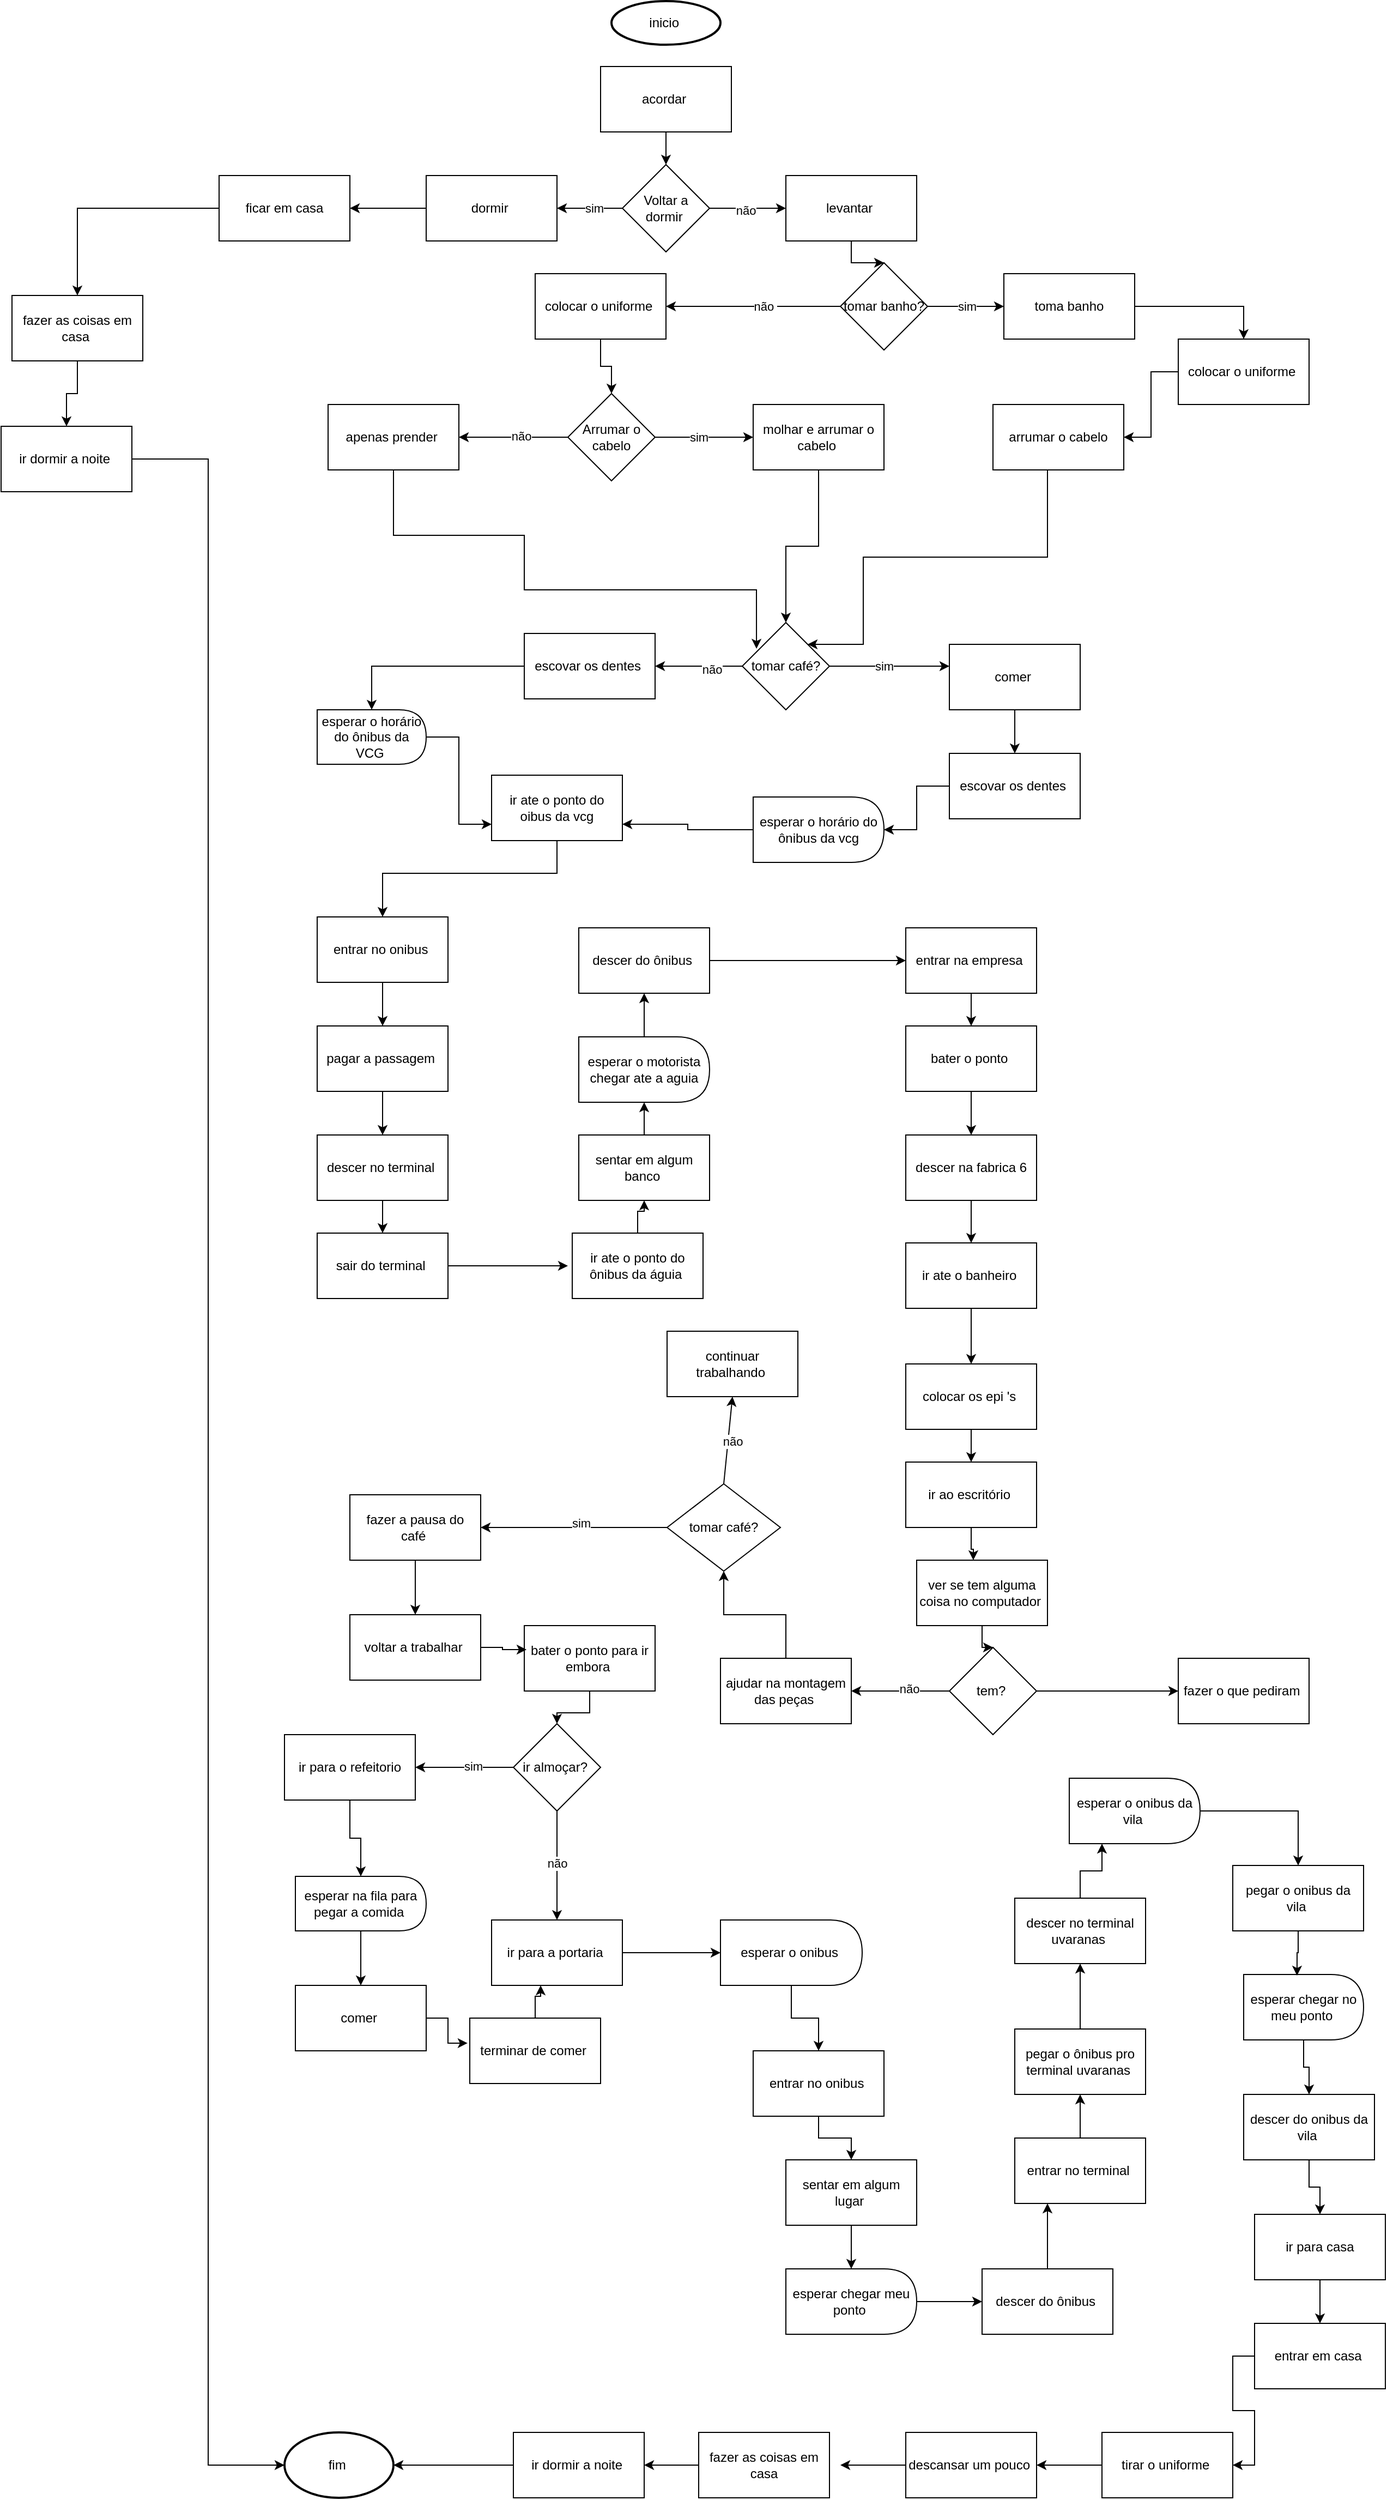<mxfile version="23.1.5" type="github">
  <diagram name="Página-1" id="xthbbM5y6oKVb1LiBfLN">
    <mxGraphModel dx="3217" dy="1317" grid="1" gridSize="10" guides="1" tooltips="1" connect="1" arrows="1" fold="1" page="1" pageScale="1" pageWidth="827" pageHeight="1169" math="0" shadow="0">
      <root>
        <mxCell id="0" />
        <mxCell id="1" parent="0" />
        <mxCell id="FLQnSld0D8M3m_ERRmtE-2" value="inicio&amp;nbsp;" style="strokeWidth=2;html=1;shape=mxgraph.flowchart.start_1;whiteSpace=wrap;" vertex="1" parent="1">
          <mxGeometry x="330" y="30" width="100" height="40" as="geometry" />
        </mxCell>
        <mxCell id="FLQnSld0D8M3m_ERRmtE-14" style="edgeStyle=orthogonalEdgeStyle;rounded=0;orthogonalLoop=1;jettySize=auto;html=1;entryX=0.5;entryY=0;entryDx=0;entryDy=0;" edge="1" parent="1" source="FLQnSld0D8M3m_ERRmtE-3" target="FLQnSld0D8M3m_ERRmtE-4">
          <mxGeometry relative="1" as="geometry" />
        </mxCell>
        <mxCell id="FLQnSld0D8M3m_ERRmtE-3" value="acordar&amp;nbsp;" style="rounded=0;whiteSpace=wrap;html=1;" vertex="1" parent="1">
          <mxGeometry x="320" y="90" width="120" height="60" as="geometry" />
        </mxCell>
        <mxCell id="FLQnSld0D8M3m_ERRmtE-4" value="Voltar a dormir&amp;nbsp;" style="rhombus;whiteSpace=wrap;html=1;" vertex="1" parent="1">
          <mxGeometry x="340" y="180" width="80" height="80" as="geometry" />
        </mxCell>
        <mxCell id="FLQnSld0D8M3m_ERRmtE-89" style="edgeStyle=orthogonalEdgeStyle;rounded=0;orthogonalLoop=1;jettySize=auto;html=1;entryX=0.5;entryY=0;entryDx=0;entryDy=0;" edge="1" parent="1" source="FLQnSld0D8M3m_ERRmtE-5" target="FLQnSld0D8M3m_ERRmtE-6">
          <mxGeometry relative="1" as="geometry" />
        </mxCell>
        <mxCell id="FLQnSld0D8M3m_ERRmtE-5" value="levantar&amp;nbsp;" style="rounded=0;whiteSpace=wrap;html=1;" vertex="1" parent="1">
          <mxGeometry x="490" y="190" width="120" height="60" as="geometry" />
        </mxCell>
        <mxCell id="FLQnSld0D8M3m_ERRmtE-6" value="tomar banho?" style="rhombus;whiteSpace=wrap;html=1;" vertex="1" parent="1">
          <mxGeometry x="540" y="270" width="80" height="80" as="geometry" />
        </mxCell>
        <mxCell id="FLQnSld0D8M3m_ERRmtE-97" style="edgeStyle=orthogonalEdgeStyle;rounded=0;orthogonalLoop=1;jettySize=auto;html=1;entryX=1;entryY=0.5;entryDx=0;entryDy=0;" edge="1" parent="1" source="FLQnSld0D8M3m_ERRmtE-7" target="FLQnSld0D8M3m_ERRmtE-11">
          <mxGeometry relative="1" as="geometry" />
        </mxCell>
        <mxCell id="FLQnSld0D8M3m_ERRmtE-7" value="colocar o uniforme&amp;nbsp;" style="rounded=0;whiteSpace=wrap;html=1;" vertex="1" parent="1">
          <mxGeometry x="850" y="340" width="120" height="60" as="geometry" />
        </mxCell>
        <mxCell id="FLQnSld0D8M3m_ERRmtE-103" style="edgeStyle=orthogonalEdgeStyle;rounded=0;orthogonalLoop=1;jettySize=auto;html=1;entryX=0.5;entryY=0;entryDx=0;entryDy=0;" edge="1" parent="1" source="FLQnSld0D8M3m_ERRmtE-8" target="FLQnSld0D8M3m_ERRmtE-9">
          <mxGeometry relative="1" as="geometry" />
        </mxCell>
        <mxCell id="FLQnSld0D8M3m_ERRmtE-8" value="colocar o uniforme&amp;nbsp;" style="rounded=0;whiteSpace=wrap;html=1;" vertex="1" parent="1">
          <mxGeometry x="260" y="280" width="120" height="60" as="geometry" />
        </mxCell>
        <mxCell id="FLQnSld0D8M3m_ERRmtE-9" value="Arrumar o cabelo" style="rhombus;whiteSpace=wrap;html=1;" vertex="1" parent="1">
          <mxGeometry x="290" y="390" width="80" height="80" as="geometry" />
        </mxCell>
        <mxCell id="FLQnSld0D8M3m_ERRmtE-10" value="apenas prender&amp;nbsp;" style="rounded=0;whiteSpace=wrap;html=1;" vertex="1" parent="1">
          <mxGeometry x="70" y="400" width="120" height="60" as="geometry" />
        </mxCell>
        <mxCell id="FLQnSld0D8M3m_ERRmtE-116" style="edgeStyle=orthogonalEdgeStyle;rounded=0;orthogonalLoop=1;jettySize=auto;html=1;entryX=1;entryY=0;entryDx=0;entryDy=0;" edge="1" parent="1" target="FLQnSld0D8M3m_ERRmtE-13">
          <mxGeometry relative="1" as="geometry">
            <mxPoint x="730" y="460" as="sourcePoint" />
            <mxPoint x="560" y="650" as="targetPoint" />
            <Array as="points">
              <mxPoint x="730" y="540" />
              <mxPoint x="561" y="540" />
              <mxPoint x="561" y="620" />
            </Array>
          </mxGeometry>
        </mxCell>
        <mxCell id="FLQnSld0D8M3m_ERRmtE-11" value="arrumar o cabelo" style="rounded=0;whiteSpace=wrap;html=1;" vertex="1" parent="1">
          <mxGeometry x="680" y="400" width="120" height="60" as="geometry" />
        </mxCell>
        <mxCell id="FLQnSld0D8M3m_ERRmtE-115" style="edgeStyle=orthogonalEdgeStyle;rounded=0;orthogonalLoop=1;jettySize=auto;html=1;entryX=0.5;entryY=0;entryDx=0;entryDy=0;" edge="1" parent="1" source="FLQnSld0D8M3m_ERRmtE-12" target="FLQnSld0D8M3m_ERRmtE-13">
          <mxGeometry relative="1" as="geometry" />
        </mxCell>
        <mxCell id="FLQnSld0D8M3m_ERRmtE-12" value="molhar e arrumar o cabelo&amp;nbsp;" style="rounded=0;whiteSpace=wrap;html=1;" vertex="1" parent="1">
          <mxGeometry x="460" y="400" width="120" height="60" as="geometry" />
        </mxCell>
        <mxCell id="FLQnSld0D8M3m_ERRmtE-13" value="tomar café?" style="rhombus;whiteSpace=wrap;html=1;" vertex="1" parent="1">
          <mxGeometry x="450" y="600" width="80" height="80" as="geometry" />
        </mxCell>
        <mxCell id="FLQnSld0D8M3m_ERRmtE-128" style="edgeStyle=orthogonalEdgeStyle;rounded=0;orthogonalLoop=1;jettySize=auto;html=1;entryX=0.5;entryY=0;entryDx=0;entryDy=0;" edge="1" parent="1" source="FLQnSld0D8M3m_ERRmtE-16" target="FLQnSld0D8M3m_ERRmtE-17">
          <mxGeometry relative="1" as="geometry" />
        </mxCell>
        <mxCell id="FLQnSld0D8M3m_ERRmtE-16" value="comer&amp;nbsp;" style="rounded=0;whiteSpace=wrap;html=1;" vertex="1" parent="1">
          <mxGeometry x="640" y="620" width="120" height="60" as="geometry" />
        </mxCell>
        <mxCell id="FLQnSld0D8M3m_ERRmtE-129" style="edgeStyle=orthogonalEdgeStyle;rounded=0;orthogonalLoop=1;jettySize=auto;html=1;entryX=1;entryY=0.5;entryDx=0;entryDy=0;" edge="1" parent="1" source="FLQnSld0D8M3m_ERRmtE-17" target="FLQnSld0D8M3m_ERRmtE-20">
          <mxGeometry relative="1" as="geometry" />
        </mxCell>
        <mxCell id="FLQnSld0D8M3m_ERRmtE-17" value="escovar os dentes&amp;nbsp;" style="rounded=0;whiteSpace=wrap;html=1;" vertex="1" parent="1">
          <mxGeometry x="640" y="720" width="120" height="60" as="geometry" />
        </mxCell>
        <mxCell id="FLQnSld0D8M3m_ERRmtE-127" style="edgeStyle=orthogonalEdgeStyle;rounded=0;orthogonalLoop=1;jettySize=auto;html=1;entryX=0.5;entryY=0;entryDx=0;entryDy=0;" edge="1" parent="1" source="FLQnSld0D8M3m_ERRmtE-18" target="FLQnSld0D8M3m_ERRmtE-19">
          <mxGeometry relative="1" as="geometry" />
        </mxCell>
        <mxCell id="FLQnSld0D8M3m_ERRmtE-18" value="escovar os dentes&amp;nbsp;" style="rounded=0;whiteSpace=wrap;html=1;" vertex="1" parent="1">
          <mxGeometry x="250" y="610" width="120" height="60" as="geometry" />
        </mxCell>
        <mxCell id="FLQnSld0D8M3m_ERRmtE-130" style="edgeStyle=orthogonalEdgeStyle;rounded=0;orthogonalLoop=1;jettySize=auto;html=1;entryX=0;entryY=0.75;entryDx=0;entryDy=0;" edge="1" parent="1" source="FLQnSld0D8M3m_ERRmtE-19" target="FLQnSld0D8M3m_ERRmtE-21">
          <mxGeometry relative="1" as="geometry" />
        </mxCell>
        <mxCell id="FLQnSld0D8M3m_ERRmtE-19" value="esperar o horário do ônibus da VCG&amp;nbsp;" style="shape=delay;whiteSpace=wrap;html=1;" vertex="1" parent="1">
          <mxGeometry x="60" y="680" width="100" height="50" as="geometry" />
        </mxCell>
        <mxCell id="FLQnSld0D8M3m_ERRmtE-131" style="edgeStyle=orthogonalEdgeStyle;rounded=0;orthogonalLoop=1;jettySize=auto;html=1;entryX=1;entryY=0.75;entryDx=0;entryDy=0;" edge="1" parent="1" source="FLQnSld0D8M3m_ERRmtE-20" target="FLQnSld0D8M3m_ERRmtE-21">
          <mxGeometry relative="1" as="geometry" />
        </mxCell>
        <mxCell id="FLQnSld0D8M3m_ERRmtE-20" value="esperar o horário do ônibus da vcg" style="shape=delay;whiteSpace=wrap;html=1;" vertex="1" parent="1">
          <mxGeometry x="460" y="760" width="120" height="60" as="geometry" />
        </mxCell>
        <mxCell id="FLQnSld0D8M3m_ERRmtE-132" style="edgeStyle=orthogonalEdgeStyle;rounded=0;orthogonalLoop=1;jettySize=auto;html=1;entryX=0.5;entryY=0;entryDx=0;entryDy=0;" edge="1" parent="1" source="FLQnSld0D8M3m_ERRmtE-21" target="FLQnSld0D8M3m_ERRmtE-22">
          <mxGeometry relative="1" as="geometry">
            <Array as="points">
              <mxPoint x="280" y="830" />
              <mxPoint x="120" y="830" />
            </Array>
          </mxGeometry>
        </mxCell>
        <mxCell id="FLQnSld0D8M3m_ERRmtE-21" value="ir ate o ponto do oibus da vcg" style="rounded=0;whiteSpace=wrap;html=1;" vertex="1" parent="1">
          <mxGeometry x="220" y="740" width="120" height="60" as="geometry" />
        </mxCell>
        <mxCell id="FLQnSld0D8M3m_ERRmtE-133" style="edgeStyle=orthogonalEdgeStyle;rounded=0;orthogonalLoop=1;jettySize=auto;html=1;entryX=0.5;entryY=0;entryDx=0;entryDy=0;" edge="1" parent="1" source="FLQnSld0D8M3m_ERRmtE-22" target="FLQnSld0D8M3m_ERRmtE-23">
          <mxGeometry relative="1" as="geometry" />
        </mxCell>
        <mxCell id="FLQnSld0D8M3m_ERRmtE-22" value="entrar no onibus&amp;nbsp;" style="rounded=0;whiteSpace=wrap;html=1;" vertex="1" parent="1">
          <mxGeometry x="60" y="870" width="120" height="60" as="geometry" />
        </mxCell>
        <mxCell id="FLQnSld0D8M3m_ERRmtE-134" style="edgeStyle=orthogonalEdgeStyle;rounded=0;orthogonalLoop=1;jettySize=auto;html=1;entryX=0.5;entryY=0;entryDx=0;entryDy=0;" edge="1" parent="1" source="FLQnSld0D8M3m_ERRmtE-23" target="FLQnSld0D8M3m_ERRmtE-24">
          <mxGeometry relative="1" as="geometry" />
        </mxCell>
        <mxCell id="FLQnSld0D8M3m_ERRmtE-23" value="pagar a passagem&amp;nbsp;" style="rounded=0;whiteSpace=wrap;html=1;" vertex="1" parent="1">
          <mxGeometry x="60" y="970" width="120" height="60" as="geometry" />
        </mxCell>
        <mxCell id="FLQnSld0D8M3m_ERRmtE-135" style="edgeStyle=orthogonalEdgeStyle;rounded=0;orthogonalLoop=1;jettySize=auto;html=1;" edge="1" parent="1" source="FLQnSld0D8M3m_ERRmtE-24" target="FLQnSld0D8M3m_ERRmtE-25">
          <mxGeometry relative="1" as="geometry" />
        </mxCell>
        <mxCell id="FLQnSld0D8M3m_ERRmtE-24" value="descer no terminal&amp;nbsp;" style="rounded=0;whiteSpace=wrap;html=1;" vertex="1" parent="1">
          <mxGeometry x="60" y="1070" width="120" height="60" as="geometry" />
        </mxCell>
        <mxCell id="FLQnSld0D8M3m_ERRmtE-136" style="edgeStyle=orthogonalEdgeStyle;rounded=0;orthogonalLoop=1;jettySize=auto;html=1;" edge="1" parent="1" source="FLQnSld0D8M3m_ERRmtE-25">
          <mxGeometry relative="1" as="geometry">
            <mxPoint x="290" y="1190" as="targetPoint" />
          </mxGeometry>
        </mxCell>
        <mxCell id="FLQnSld0D8M3m_ERRmtE-25" value="sair do terminal&amp;nbsp;" style="rounded=0;whiteSpace=wrap;html=1;" vertex="1" parent="1">
          <mxGeometry x="60" y="1160" width="120" height="60" as="geometry" />
        </mxCell>
        <mxCell id="FLQnSld0D8M3m_ERRmtE-137" style="edgeStyle=orthogonalEdgeStyle;rounded=0;orthogonalLoop=1;jettySize=auto;html=1;entryX=0.5;entryY=1;entryDx=0;entryDy=0;" edge="1" parent="1" source="FLQnSld0D8M3m_ERRmtE-26" target="FLQnSld0D8M3m_ERRmtE-27">
          <mxGeometry relative="1" as="geometry" />
        </mxCell>
        <mxCell id="FLQnSld0D8M3m_ERRmtE-26" value="ir ate o ponto do ônibus da águia&amp;nbsp;" style="rounded=0;whiteSpace=wrap;html=1;" vertex="1" parent="1">
          <mxGeometry x="294" y="1160" width="120" height="60" as="geometry" />
        </mxCell>
        <mxCell id="FLQnSld0D8M3m_ERRmtE-138" style="edgeStyle=orthogonalEdgeStyle;rounded=0;orthogonalLoop=1;jettySize=auto;html=1;entryX=0.5;entryY=1;entryDx=0;entryDy=0;" edge="1" parent="1" source="FLQnSld0D8M3m_ERRmtE-27" target="FLQnSld0D8M3m_ERRmtE-29">
          <mxGeometry relative="1" as="geometry" />
        </mxCell>
        <mxCell id="FLQnSld0D8M3m_ERRmtE-27" value="sentar em algum banco&amp;nbsp;" style="rounded=0;whiteSpace=wrap;html=1;" vertex="1" parent="1">
          <mxGeometry x="300" y="1070" width="120" height="60" as="geometry" />
        </mxCell>
        <mxCell id="FLQnSld0D8M3m_ERRmtE-140" style="edgeStyle=orthogonalEdgeStyle;rounded=0;orthogonalLoop=1;jettySize=auto;html=1;entryX=0;entryY=0.5;entryDx=0;entryDy=0;" edge="1" parent="1" source="FLQnSld0D8M3m_ERRmtE-28" target="FLQnSld0D8M3m_ERRmtE-30">
          <mxGeometry relative="1" as="geometry" />
        </mxCell>
        <mxCell id="FLQnSld0D8M3m_ERRmtE-28" value="descer do ônibus&amp;nbsp;" style="rounded=0;whiteSpace=wrap;html=1;" vertex="1" parent="1">
          <mxGeometry x="300" y="880" width="120" height="60" as="geometry" />
        </mxCell>
        <mxCell id="FLQnSld0D8M3m_ERRmtE-139" style="edgeStyle=orthogonalEdgeStyle;rounded=0;orthogonalLoop=1;jettySize=auto;html=1;entryX=0.5;entryY=1;entryDx=0;entryDy=0;" edge="1" parent="1" source="FLQnSld0D8M3m_ERRmtE-29" target="FLQnSld0D8M3m_ERRmtE-28">
          <mxGeometry relative="1" as="geometry" />
        </mxCell>
        <mxCell id="FLQnSld0D8M3m_ERRmtE-29" value="esperar o motorista chegar ate a aguia" style="shape=delay;whiteSpace=wrap;html=1;" vertex="1" parent="1">
          <mxGeometry x="300" y="980" width="120" height="60" as="geometry" />
        </mxCell>
        <mxCell id="FLQnSld0D8M3m_ERRmtE-141" style="edgeStyle=orthogonalEdgeStyle;rounded=0;orthogonalLoop=1;jettySize=auto;html=1;entryX=0.5;entryY=0;entryDx=0;entryDy=0;" edge="1" parent="1" source="FLQnSld0D8M3m_ERRmtE-30" target="FLQnSld0D8M3m_ERRmtE-31">
          <mxGeometry relative="1" as="geometry" />
        </mxCell>
        <mxCell id="FLQnSld0D8M3m_ERRmtE-30" value="entrar na empresa&amp;nbsp;" style="rounded=0;whiteSpace=wrap;html=1;" vertex="1" parent="1">
          <mxGeometry x="600" y="880" width="120" height="60" as="geometry" />
        </mxCell>
        <mxCell id="FLQnSld0D8M3m_ERRmtE-142" style="edgeStyle=orthogonalEdgeStyle;rounded=0;orthogonalLoop=1;jettySize=auto;html=1;entryX=0.5;entryY=0;entryDx=0;entryDy=0;" edge="1" parent="1" source="FLQnSld0D8M3m_ERRmtE-31" target="FLQnSld0D8M3m_ERRmtE-32">
          <mxGeometry relative="1" as="geometry" />
        </mxCell>
        <mxCell id="FLQnSld0D8M3m_ERRmtE-31" value="bater o ponto&amp;nbsp;" style="rounded=0;whiteSpace=wrap;html=1;" vertex="1" parent="1">
          <mxGeometry x="600" y="970" width="120" height="60" as="geometry" />
        </mxCell>
        <mxCell id="FLQnSld0D8M3m_ERRmtE-144" style="edgeStyle=orthogonalEdgeStyle;rounded=0;orthogonalLoop=1;jettySize=auto;html=1;entryX=0.5;entryY=0;entryDx=0;entryDy=0;" edge="1" parent="1" source="FLQnSld0D8M3m_ERRmtE-32" target="FLQnSld0D8M3m_ERRmtE-33">
          <mxGeometry relative="1" as="geometry" />
        </mxCell>
        <mxCell id="FLQnSld0D8M3m_ERRmtE-32" value="descer na fabrica 6" style="rounded=0;whiteSpace=wrap;html=1;" vertex="1" parent="1">
          <mxGeometry x="600" y="1070" width="120" height="60" as="geometry" />
        </mxCell>
        <mxCell id="FLQnSld0D8M3m_ERRmtE-145" style="edgeStyle=orthogonalEdgeStyle;rounded=0;orthogonalLoop=1;jettySize=auto;html=1;entryX=0.5;entryY=0;entryDx=0;entryDy=0;" edge="1" parent="1" source="FLQnSld0D8M3m_ERRmtE-33" target="FLQnSld0D8M3m_ERRmtE-34">
          <mxGeometry relative="1" as="geometry" />
        </mxCell>
        <mxCell id="FLQnSld0D8M3m_ERRmtE-33" value="ir ate o banheiro&amp;nbsp;" style="rounded=0;whiteSpace=wrap;html=1;" vertex="1" parent="1">
          <mxGeometry x="600" y="1169" width="120" height="60" as="geometry" />
        </mxCell>
        <mxCell id="FLQnSld0D8M3m_ERRmtE-146" style="edgeStyle=orthogonalEdgeStyle;rounded=0;orthogonalLoop=1;jettySize=auto;html=1;entryX=0.5;entryY=0;entryDx=0;entryDy=0;" edge="1" parent="1" source="FLQnSld0D8M3m_ERRmtE-34" target="FLQnSld0D8M3m_ERRmtE-35">
          <mxGeometry relative="1" as="geometry" />
        </mxCell>
        <mxCell id="FLQnSld0D8M3m_ERRmtE-34" value="colocar os epi &#39;s&amp;nbsp;" style="rounded=0;whiteSpace=wrap;html=1;" vertex="1" parent="1">
          <mxGeometry x="600" y="1280" width="120" height="60" as="geometry" />
        </mxCell>
        <mxCell id="FLQnSld0D8M3m_ERRmtE-35" value="ir ao escritório&amp;nbsp;" style="rounded=0;whiteSpace=wrap;html=1;" vertex="1" parent="1">
          <mxGeometry x="600" y="1370" width="120" height="60" as="geometry" />
        </mxCell>
        <mxCell id="FLQnSld0D8M3m_ERRmtE-162" style="edgeStyle=orthogonalEdgeStyle;rounded=0;orthogonalLoop=1;jettySize=auto;html=1;entryX=0.5;entryY=0;entryDx=0;entryDy=0;" edge="1" parent="1" source="FLQnSld0D8M3m_ERRmtE-36" target="FLQnSld0D8M3m_ERRmtE-148">
          <mxGeometry relative="1" as="geometry" />
        </mxCell>
        <mxCell id="FLQnSld0D8M3m_ERRmtE-36" value="ver se tem alguma coisa no computador&amp;nbsp;" style="rounded=0;whiteSpace=wrap;html=1;" vertex="1" parent="1">
          <mxGeometry x="610" y="1460" width="120" height="60" as="geometry" />
        </mxCell>
        <mxCell id="FLQnSld0D8M3m_ERRmtE-164" style="edgeStyle=orthogonalEdgeStyle;rounded=0;orthogonalLoop=1;jettySize=auto;html=1;entryX=0.5;entryY=1;entryDx=0;entryDy=0;" edge="1" parent="1" source="FLQnSld0D8M3m_ERRmtE-37" target="FLQnSld0D8M3m_ERRmtE-38">
          <mxGeometry relative="1" as="geometry" />
        </mxCell>
        <mxCell id="FLQnSld0D8M3m_ERRmtE-37" value="ajudar na montagem das peças&amp;nbsp;" style="rounded=0;whiteSpace=wrap;html=1;" vertex="1" parent="1">
          <mxGeometry x="430" y="1550" width="120" height="60" as="geometry" />
        </mxCell>
        <mxCell id="FLQnSld0D8M3m_ERRmtE-38" value="tomar café?" style="rhombus;whiteSpace=wrap;html=1;" vertex="1" parent="1">
          <mxGeometry x="381" y="1390" width="104" height="80" as="geometry" />
        </mxCell>
        <mxCell id="FLQnSld0D8M3m_ERRmtE-39" value="continuar trabalhando&amp;nbsp;" style="rounded=0;whiteSpace=wrap;html=1;" vertex="1" parent="1">
          <mxGeometry x="381" y="1250" width="120" height="60" as="geometry" />
        </mxCell>
        <mxCell id="FLQnSld0D8M3m_ERRmtE-175" style="edgeStyle=orthogonalEdgeStyle;rounded=0;orthogonalLoop=1;jettySize=auto;html=1;entryX=0.5;entryY=0;entryDx=0;entryDy=0;" edge="1" parent="1" source="FLQnSld0D8M3m_ERRmtE-40" target="FLQnSld0D8M3m_ERRmtE-41">
          <mxGeometry relative="1" as="geometry" />
        </mxCell>
        <mxCell id="FLQnSld0D8M3m_ERRmtE-40" value="fazer a pausa do café&amp;nbsp;" style="rounded=0;whiteSpace=wrap;html=1;" vertex="1" parent="1">
          <mxGeometry x="90" y="1400" width="120" height="60" as="geometry" />
        </mxCell>
        <mxCell id="FLQnSld0D8M3m_ERRmtE-41" value="voltar a trabalhar&amp;nbsp;" style="rounded=0;whiteSpace=wrap;html=1;" vertex="1" parent="1">
          <mxGeometry x="90" y="1510" width="120" height="60" as="geometry" />
        </mxCell>
        <mxCell id="FLQnSld0D8M3m_ERRmtE-42" value="ir almoçar?&amp;nbsp;" style="rhombus;whiteSpace=wrap;html=1;" vertex="1" parent="1">
          <mxGeometry x="240" y="1610" width="80" height="80" as="geometry" />
        </mxCell>
        <mxCell id="FLQnSld0D8M3m_ERRmtE-191" style="edgeStyle=orthogonalEdgeStyle;rounded=0;orthogonalLoop=1;jettySize=auto;html=1;" edge="1" parent="1" source="FLQnSld0D8M3m_ERRmtE-43" target="FLQnSld0D8M3m_ERRmtE-47">
          <mxGeometry relative="1" as="geometry" />
        </mxCell>
        <mxCell id="FLQnSld0D8M3m_ERRmtE-43" value="ir para o refeitorio" style="rounded=0;whiteSpace=wrap;html=1;" vertex="1" parent="1">
          <mxGeometry x="30" y="1620" width="120" height="60" as="geometry" />
        </mxCell>
        <mxCell id="FLQnSld0D8M3m_ERRmtE-196" style="edgeStyle=orthogonalEdgeStyle;rounded=0;orthogonalLoop=1;jettySize=auto;html=1;" edge="1" parent="1" source="FLQnSld0D8M3m_ERRmtE-44" target="FLQnSld0D8M3m_ERRmtE-45">
          <mxGeometry relative="1" as="geometry" />
        </mxCell>
        <mxCell id="FLQnSld0D8M3m_ERRmtE-44" value="ir para a portaria&amp;nbsp;" style="rounded=0;whiteSpace=wrap;html=1;" vertex="1" parent="1">
          <mxGeometry x="220" y="1790" width="120" height="60" as="geometry" />
        </mxCell>
        <mxCell id="FLQnSld0D8M3m_ERRmtE-197" style="edgeStyle=orthogonalEdgeStyle;rounded=0;orthogonalLoop=1;jettySize=auto;html=1;" edge="1" parent="1" source="FLQnSld0D8M3m_ERRmtE-45" target="FLQnSld0D8M3m_ERRmtE-51">
          <mxGeometry relative="1" as="geometry" />
        </mxCell>
        <mxCell id="FLQnSld0D8M3m_ERRmtE-45" value="esperar o onibus&amp;nbsp;" style="shape=delay;whiteSpace=wrap;html=1;" vertex="1" parent="1">
          <mxGeometry x="430" y="1790" width="130" height="60" as="geometry" />
        </mxCell>
        <mxCell id="FLQnSld0D8M3m_ERRmtE-177" style="edgeStyle=orthogonalEdgeStyle;rounded=0;orthogonalLoop=1;jettySize=auto;html=1;entryX=0.5;entryY=0;entryDx=0;entryDy=0;" edge="1" parent="1" source="FLQnSld0D8M3m_ERRmtE-46" target="FLQnSld0D8M3m_ERRmtE-42">
          <mxGeometry relative="1" as="geometry" />
        </mxCell>
        <mxCell id="FLQnSld0D8M3m_ERRmtE-46" value="bater o ponto para ir embora&amp;nbsp;" style="rounded=0;whiteSpace=wrap;html=1;" vertex="1" parent="1">
          <mxGeometry x="250" y="1520" width="120" height="60" as="geometry" />
        </mxCell>
        <mxCell id="FLQnSld0D8M3m_ERRmtE-192" style="edgeStyle=orthogonalEdgeStyle;rounded=0;orthogonalLoop=1;jettySize=auto;html=1;entryX=0.5;entryY=0;entryDx=0;entryDy=0;" edge="1" parent="1" source="FLQnSld0D8M3m_ERRmtE-47" target="FLQnSld0D8M3m_ERRmtE-48">
          <mxGeometry relative="1" as="geometry" />
        </mxCell>
        <mxCell id="FLQnSld0D8M3m_ERRmtE-47" value="esperar na fila para pegar a comida&amp;nbsp;" style="shape=delay;whiteSpace=wrap;html=1;" vertex="1" parent="1">
          <mxGeometry x="40" y="1750" width="120" height="50" as="geometry" />
        </mxCell>
        <mxCell id="FLQnSld0D8M3m_ERRmtE-48" value="comer&amp;nbsp;" style="rounded=0;whiteSpace=wrap;html=1;" vertex="1" parent="1">
          <mxGeometry x="40" y="1850" width="120" height="60" as="geometry" />
        </mxCell>
        <mxCell id="FLQnSld0D8M3m_ERRmtE-199" style="edgeStyle=orthogonalEdgeStyle;rounded=0;orthogonalLoop=1;jettySize=auto;html=1;" edge="1" parent="1" source="FLQnSld0D8M3m_ERRmtE-51" target="FLQnSld0D8M3m_ERRmtE-53">
          <mxGeometry relative="1" as="geometry" />
        </mxCell>
        <mxCell id="FLQnSld0D8M3m_ERRmtE-51" value="entrar no onibus&amp;nbsp;" style="rounded=0;whiteSpace=wrap;html=1;" vertex="1" parent="1">
          <mxGeometry x="460" y="1910" width="120" height="60" as="geometry" />
        </mxCell>
        <mxCell id="FLQnSld0D8M3m_ERRmtE-201" style="edgeStyle=orthogonalEdgeStyle;rounded=0;orthogonalLoop=1;jettySize=auto;html=1;entryX=0;entryY=0.5;entryDx=0;entryDy=0;" edge="1" parent="1" source="FLQnSld0D8M3m_ERRmtE-52" target="FLQnSld0D8M3m_ERRmtE-54">
          <mxGeometry relative="1" as="geometry" />
        </mxCell>
        <mxCell id="FLQnSld0D8M3m_ERRmtE-52" value="esperar chegar meu ponto&amp;nbsp;" style="shape=delay;whiteSpace=wrap;html=1;" vertex="1" parent="1">
          <mxGeometry x="490" y="2110" width="120" height="60" as="geometry" />
        </mxCell>
        <mxCell id="FLQnSld0D8M3m_ERRmtE-200" style="edgeStyle=orthogonalEdgeStyle;rounded=0;orthogonalLoop=1;jettySize=auto;html=1;" edge="1" parent="1" source="FLQnSld0D8M3m_ERRmtE-53" target="FLQnSld0D8M3m_ERRmtE-52">
          <mxGeometry relative="1" as="geometry" />
        </mxCell>
        <mxCell id="FLQnSld0D8M3m_ERRmtE-53" value="sentar em algum lugar&amp;nbsp;" style="rounded=0;whiteSpace=wrap;html=1;" vertex="1" parent="1">
          <mxGeometry x="490" y="2010" width="120" height="60" as="geometry" />
        </mxCell>
        <mxCell id="FLQnSld0D8M3m_ERRmtE-202" style="edgeStyle=orthogonalEdgeStyle;rounded=0;orthogonalLoop=1;jettySize=auto;html=1;entryX=0.25;entryY=1;entryDx=0;entryDy=0;" edge="1" parent="1" source="FLQnSld0D8M3m_ERRmtE-54" target="FLQnSld0D8M3m_ERRmtE-55">
          <mxGeometry relative="1" as="geometry" />
        </mxCell>
        <mxCell id="FLQnSld0D8M3m_ERRmtE-54" value="descer do ônibus&amp;nbsp;" style="rounded=0;whiteSpace=wrap;html=1;" vertex="1" parent="1">
          <mxGeometry x="670" y="2110" width="120" height="60" as="geometry" />
        </mxCell>
        <mxCell id="FLQnSld0D8M3m_ERRmtE-203" style="edgeStyle=orthogonalEdgeStyle;rounded=0;orthogonalLoop=1;jettySize=auto;html=1;entryX=0.5;entryY=1;entryDx=0;entryDy=0;" edge="1" parent="1" source="FLQnSld0D8M3m_ERRmtE-55" target="FLQnSld0D8M3m_ERRmtE-56">
          <mxGeometry relative="1" as="geometry" />
        </mxCell>
        <mxCell id="FLQnSld0D8M3m_ERRmtE-55" value="entrar no terminal&amp;nbsp;" style="rounded=0;whiteSpace=wrap;html=1;" vertex="1" parent="1">
          <mxGeometry x="700" y="1990" width="120" height="60" as="geometry" />
        </mxCell>
        <mxCell id="FLQnSld0D8M3m_ERRmtE-204" style="edgeStyle=orthogonalEdgeStyle;rounded=0;orthogonalLoop=1;jettySize=auto;html=1;entryX=0.5;entryY=1;entryDx=0;entryDy=0;" edge="1" parent="1" source="FLQnSld0D8M3m_ERRmtE-56" target="FLQnSld0D8M3m_ERRmtE-57">
          <mxGeometry relative="1" as="geometry" />
        </mxCell>
        <mxCell id="FLQnSld0D8M3m_ERRmtE-56" value="pegar o ônibus pro terminal uvaranas&amp;nbsp;" style="rounded=0;whiteSpace=wrap;html=1;" vertex="1" parent="1">
          <mxGeometry x="700" y="1890" width="120" height="60" as="geometry" />
        </mxCell>
        <mxCell id="FLQnSld0D8M3m_ERRmtE-205" style="edgeStyle=orthogonalEdgeStyle;rounded=0;orthogonalLoop=1;jettySize=auto;html=1;entryX=0.25;entryY=1;entryDx=0;entryDy=0;" edge="1" parent="1" source="FLQnSld0D8M3m_ERRmtE-57" target="FLQnSld0D8M3m_ERRmtE-58">
          <mxGeometry relative="1" as="geometry" />
        </mxCell>
        <mxCell id="FLQnSld0D8M3m_ERRmtE-57" value="descer no terminal uvaranas&amp;nbsp;" style="rounded=0;whiteSpace=wrap;html=1;" vertex="1" parent="1">
          <mxGeometry x="700" y="1770" width="120" height="60" as="geometry" />
        </mxCell>
        <mxCell id="FLQnSld0D8M3m_ERRmtE-206" style="edgeStyle=orthogonalEdgeStyle;rounded=0;orthogonalLoop=1;jettySize=auto;html=1;entryX=0.5;entryY=0;entryDx=0;entryDy=0;" edge="1" parent="1" source="FLQnSld0D8M3m_ERRmtE-58" target="FLQnSld0D8M3m_ERRmtE-59">
          <mxGeometry relative="1" as="geometry" />
        </mxCell>
        <mxCell id="FLQnSld0D8M3m_ERRmtE-58" value="esperar o onibus da vila&amp;nbsp;" style="shape=delay;whiteSpace=wrap;html=1;" vertex="1" parent="1">
          <mxGeometry x="750" y="1660" width="120" height="60" as="geometry" />
        </mxCell>
        <mxCell id="FLQnSld0D8M3m_ERRmtE-59" value="pegar o onibus da vila&amp;nbsp;" style="rounded=0;whiteSpace=wrap;html=1;" vertex="1" parent="1">
          <mxGeometry x="900" y="1740" width="120" height="60" as="geometry" />
        </mxCell>
        <mxCell id="FLQnSld0D8M3m_ERRmtE-208" style="edgeStyle=orthogonalEdgeStyle;rounded=0;orthogonalLoop=1;jettySize=auto;html=1;entryX=0.5;entryY=0;entryDx=0;entryDy=0;" edge="1" parent="1" source="FLQnSld0D8M3m_ERRmtE-60" target="FLQnSld0D8M3m_ERRmtE-61">
          <mxGeometry relative="1" as="geometry" />
        </mxCell>
        <mxCell id="FLQnSld0D8M3m_ERRmtE-60" value="esperar chegar no meu ponto&amp;nbsp;" style="shape=delay;whiteSpace=wrap;html=1;" vertex="1" parent="1">
          <mxGeometry x="910" y="1840" width="110" height="60" as="geometry" />
        </mxCell>
        <mxCell id="FLQnSld0D8M3m_ERRmtE-209" style="edgeStyle=orthogonalEdgeStyle;rounded=0;orthogonalLoop=1;jettySize=auto;html=1;" edge="1" parent="1" source="FLQnSld0D8M3m_ERRmtE-61" target="FLQnSld0D8M3m_ERRmtE-62">
          <mxGeometry relative="1" as="geometry" />
        </mxCell>
        <mxCell id="FLQnSld0D8M3m_ERRmtE-61" value="descer do onibus da vila&amp;nbsp;" style="rounded=0;whiteSpace=wrap;html=1;" vertex="1" parent="1">
          <mxGeometry x="910" y="1950" width="120" height="60" as="geometry" />
        </mxCell>
        <mxCell id="FLQnSld0D8M3m_ERRmtE-210" style="edgeStyle=orthogonalEdgeStyle;rounded=0;orthogonalLoop=1;jettySize=auto;html=1;entryX=0.5;entryY=0;entryDx=0;entryDy=0;" edge="1" parent="1" source="FLQnSld0D8M3m_ERRmtE-62" target="FLQnSld0D8M3m_ERRmtE-63">
          <mxGeometry relative="1" as="geometry" />
        </mxCell>
        <mxCell id="FLQnSld0D8M3m_ERRmtE-62" value="ir para casa" style="rounded=0;whiteSpace=wrap;html=1;" vertex="1" parent="1">
          <mxGeometry x="920" y="2060" width="120" height="60" as="geometry" />
        </mxCell>
        <mxCell id="FLQnSld0D8M3m_ERRmtE-211" style="edgeStyle=orthogonalEdgeStyle;rounded=0;orthogonalLoop=1;jettySize=auto;html=1;entryX=1;entryY=0.5;entryDx=0;entryDy=0;" edge="1" parent="1" source="FLQnSld0D8M3m_ERRmtE-63" target="FLQnSld0D8M3m_ERRmtE-64">
          <mxGeometry relative="1" as="geometry" />
        </mxCell>
        <mxCell id="FLQnSld0D8M3m_ERRmtE-63" value="entrar em casa&amp;nbsp;" style="rounded=0;whiteSpace=wrap;html=1;" vertex="1" parent="1">
          <mxGeometry x="920" y="2160" width="120" height="60" as="geometry" />
        </mxCell>
        <mxCell id="FLQnSld0D8M3m_ERRmtE-212" style="edgeStyle=orthogonalEdgeStyle;rounded=0;orthogonalLoop=1;jettySize=auto;html=1;entryX=1;entryY=0.5;entryDx=0;entryDy=0;" edge="1" parent="1" source="FLQnSld0D8M3m_ERRmtE-64" target="FLQnSld0D8M3m_ERRmtE-65">
          <mxGeometry relative="1" as="geometry" />
        </mxCell>
        <mxCell id="FLQnSld0D8M3m_ERRmtE-64" value="tirar o uniforme&amp;nbsp;" style="rounded=0;whiteSpace=wrap;html=1;" vertex="1" parent="1">
          <mxGeometry x="780" y="2260" width="120" height="60" as="geometry" />
        </mxCell>
        <mxCell id="FLQnSld0D8M3m_ERRmtE-213" style="edgeStyle=orthogonalEdgeStyle;rounded=0;orthogonalLoop=1;jettySize=auto;html=1;" edge="1" parent="1" source="FLQnSld0D8M3m_ERRmtE-65">
          <mxGeometry relative="1" as="geometry">
            <mxPoint x="540" y="2290" as="targetPoint" />
          </mxGeometry>
        </mxCell>
        <mxCell id="FLQnSld0D8M3m_ERRmtE-65" value="descansar um pouco&amp;nbsp;" style="rounded=0;whiteSpace=wrap;html=1;" vertex="1" parent="1">
          <mxGeometry x="600" y="2260" width="120" height="60" as="geometry" />
        </mxCell>
        <mxCell id="FLQnSld0D8M3m_ERRmtE-215" style="edgeStyle=orthogonalEdgeStyle;rounded=0;orthogonalLoop=1;jettySize=auto;html=1;entryX=1;entryY=0.5;entryDx=0;entryDy=0;" edge="1" parent="1" source="FLQnSld0D8M3m_ERRmtE-66" target="FLQnSld0D8M3m_ERRmtE-67">
          <mxGeometry relative="1" as="geometry" />
        </mxCell>
        <mxCell id="FLQnSld0D8M3m_ERRmtE-66" value="fazer as coisas em casa" style="rounded=0;whiteSpace=wrap;html=1;" vertex="1" parent="1">
          <mxGeometry x="410" y="2260" width="120" height="60" as="geometry" />
        </mxCell>
        <mxCell id="FLQnSld0D8M3m_ERRmtE-67" value="ir dormir a noite&amp;nbsp;" style="rounded=0;whiteSpace=wrap;html=1;" vertex="1" parent="1">
          <mxGeometry x="240" y="2260" width="120" height="60" as="geometry" />
        </mxCell>
        <mxCell id="FLQnSld0D8M3m_ERRmtE-69" value="fim&amp;nbsp;" style="strokeWidth=2;html=1;shape=mxgraph.flowchart.start_1;whiteSpace=wrap;" vertex="1" parent="1">
          <mxGeometry x="30" y="2260" width="100" height="60" as="geometry" />
        </mxCell>
        <mxCell id="FLQnSld0D8M3m_ERRmtE-77" style="edgeStyle=orthogonalEdgeStyle;rounded=0;orthogonalLoop=1;jettySize=auto;html=1;entryX=1;entryY=0.5;entryDx=0;entryDy=0;" edge="1" parent="1" source="FLQnSld0D8M3m_ERRmtE-70" target="FLQnSld0D8M3m_ERRmtE-71">
          <mxGeometry relative="1" as="geometry" />
        </mxCell>
        <mxCell id="FLQnSld0D8M3m_ERRmtE-70" value="dormir&amp;nbsp;" style="rounded=0;whiteSpace=wrap;html=1;" vertex="1" parent="1">
          <mxGeometry x="160" y="190" width="120" height="60" as="geometry" />
        </mxCell>
        <mxCell id="FLQnSld0D8M3m_ERRmtE-76" style="edgeStyle=orthogonalEdgeStyle;rounded=0;orthogonalLoop=1;jettySize=auto;html=1;entryX=0.5;entryY=0;entryDx=0;entryDy=0;" edge="1" parent="1" source="FLQnSld0D8M3m_ERRmtE-71" target="FLQnSld0D8M3m_ERRmtE-72">
          <mxGeometry relative="1" as="geometry" />
        </mxCell>
        <mxCell id="FLQnSld0D8M3m_ERRmtE-71" value="ficar em casa" style="rounded=0;whiteSpace=wrap;html=1;" vertex="1" parent="1">
          <mxGeometry x="-30" y="190" width="120" height="60" as="geometry" />
        </mxCell>
        <mxCell id="FLQnSld0D8M3m_ERRmtE-75" style="edgeStyle=orthogonalEdgeStyle;rounded=0;orthogonalLoop=1;jettySize=auto;html=1;entryX=0.5;entryY=0;entryDx=0;entryDy=0;" edge="1" parent="1" source="FLQnSld0D8M3m_ERRmtE-72" target="FLQnSld0D8M3m_ERRmtE-73">
          <mxGeometry relative="1" as="geometry" />
        </mxCell>
        <mxCell id="FLQnSld0D8M3m_ERRmtE-72" value="fazer as coisas em casa&amp;nbsp;" style="rounded=0;whiteSpace=wrap;html=1;" vertex="1" parent="1">
          <mxGeometry x="-220" y="300" width="120" height="60" as="geometry" />
        </mxCell>
        <mxCell id="FLQnSld0D8M3m_ERRmtE-73" value="ir dormir a noite&amp;nbsp;" style="rounded=0;whiteSpace=wrap;html=1;" vertex="1" parent="1">
          <mxGeometry x="-230" y="420" width="120" height="60" as="geometry" />
        </mxCell>
        <mxCell id="FLQnSld0D8M3m_ERRmtE-74" style="edgeStyle=orthogonalEdgeStyle;rounded=0;orthogonalLoop=1;jettySize=auto;html=1;entryX=0;entryY=0.5;entryDx=0;entryDy=0;entryPerimeter=0;" edge="1" parent="1" source="FLQnSld0D8M3m_ERRmtE-73" target="FLQnSld0D8M3m_ERRmtE-69">
          <mxGeometry relative="1" as="geometry" />
        </mxCell>
        <mxCell id="FLQnSld0D8M3m_ERRmtE-79" value="" style="endArrow=classic;html=1;rounded=0;exitX=0;exitY=0.5;exitDx=0;exitDy=0;entryX=1;entryY=0.5;entryDx=0;entryDy=0;" edge="1" parent="1" source="FLQnSld0D8M3m_ERRmtE-4" target="FLQnSld0D8M3m_ERRmtE-70">
          <mxGeometry relative="1" as="geometry">
            <mxPoint x="240" y="240" as="sourcePoint" />
            <mxPoint x="290" y="220" as="targetPoint" />
            <Array as="points">
              <mxPoint x="310" y="220" />
            </Array>
          </mxGeometry>
        </mxCell>
        <mxCell id="FLQnSld0D8M3m_ERRmtE-83" value="sim" style="edgeLabel;html=1;align=center;verticalAlign=middle;resizable=0;points=[];" vertex="1" connectable="0" parent="FLQnSld0D8M3m_ERRmtE-79">
          <mxGeometry x="-0.12" relative="1" as="geometry">
            <mxPoint as="offset" />
          </mxGeometry>
        </mxCell>
        <mxCell id="FLQnSld0D8M3m_ERRmtE-84" value="" style="endArrow=classic;html=1;rounded=0;" edge="1" parent="1">
          <mxGeometry relative="1" as="geometry">
            <mxPoint x="420" y="220" as="sourcePoint" />
            <mxPoint x="490" y="220" as="targetPoint" />
          </mxGeometry>
        </mxCell>
        <mxCell id="FLQnSld0D8M3m_ERRmtE-88" value="não" style="edgeLabel;html=1;align=center;verticalAlign=middle;resizable=0;points=[];" vertex="1" connectable="0" parent="FLQnSld0D8M3m_ERRmtE-84">
          <mxGeometry x="-0.057" y="-2" relative="1" as="geometry">
            <mxPoint as="offset" />
          </mxGeometry>
        </mxCell>
        <mxCell id="FLQnSld0D8M3m_ERRmtE-90" value="" style="endArrow=classic;html=1;rounded=0;entryX=0;entryY=0.5;entryDx=0;entryDy=0;" edge="1" parent="1" target="FLQnSld0D8M3m_ERRmtE-95">
          <mxGeometry relative="1" as="geometry">
            <mxPoint x="620" y="310" as="sourcePoint" />
            <mxPoint x="680" y="310" as="targetPoint" />
          </mxGeometry>
        </mxCell>
        <mxCell id="FLQnSld0D8M3m_ERRmtE-94" value="sim" style="edgeLabel;html=1;align=center;verticalAlign=middle;resizable=0;points=[];" vertex="1" connectable="0" parent="FLQnSld0D8M3m_ERRmtE-90">
          <mxGeometry x="0.133" y="-2" relative="1" as="geometry">
            <mxPoint x="-4" y="-2" as="offset" />
          </mxGeometry>
        </mxCell>
        <mxCell id="FLQnSld0D8M3m_ERRmtE-96" style="edgeStyle=orthogonalEdgeStyle;rounded=0;orthogonalLoop=1;jettySize=auto;html=1;entryX=0.5;entryY=0;entryDx=0;entryDy=0;" edge="1" parent="1" source="FLQnSld0D8M3m_ERRmtE-95" target="FLQnSld0D8M3m_ERRmtE-7">
          <mxGeometry relative="1" as="geometry" />
        </mxCell>
        <mxCell id="FLQnSld0D8M3m_ERRmtE-95" value="toma banho" style="rounded=0;whiteSpace=wrap;html=1;" vertex="1" parent="1">
          <mxGeometry x="690" y="280" width="120" height="60" as="geometry" />
        </mxCell>
        <mxCell id="FLQnSld0D8M3m_ERRmtE-98" value="" style="endArrow=classic;html=1;rounded=0;exitX=0;exitY=0.5;exitDx=0;exitDy=0;entryX=1;entryY=0.5;entryDx=0;entryDy=0;" edge="1" parent="1" source="FLQnSld0D8M3m_ERRmtE-6" target="FLQnSld0D8M3m_ERRmtE-8">
          <mxGeometry relative="1" as="geometry">
            <mxPoint x="450" y="370" as="sourcePoint" />
            <mxPoint x="610" y="370" as="targetPoint" />
          </mxGeometry>
        </mxCell>
        <mxCell id="FLQnSld0D8M3m_ERRmtE-102" value="não&amp;nbsp;" style="edgeLabel;html=1;align=center;verticalAlign=middle;resizable=0;points=[];" vertex="1" connectable="0" parent="FLQnSld0D8M3m_ERRmtE-98">
          <mxGeometry x="-0.133" y="5" relative="1" as="geometry">
            <mxPoint y="-5" as="offset" />
          </mxGeometry>
        </mxCell>
        <mxCell id="FLQnSld0D8M3m_ERRmtE-104" value="" style="endArrow=classic;html=1;rounded=0;entryX=0;entryY=0.5;entryDx=0;entryDy=0;" edge="1" parent="1" target="FLQnSld0D8M3m_ERRmtE-12">
          <mxGeometry relative="1" as="geometry">
            <mxPoint x="370" y="430" as="sourcePoint" />
            <mxPoint x="530" y="430" as="targetPoint" />
          </mxGeometry>
        </mxCell>
        <mxCell id="FLQnSld0D8M3m_ERRmtE-108" value="sim" style="edgeLabel;html=1;align=center;verticalAlign=middle;resizable=0;points=[];" vertex="1" connectable="0" parent="FLQnSld0D8M3m_ERRmtE-104">
          <mxGeometry x="0.089" y="1" relative="1" as="geometry">
            <mxPoint x="-9" y="1" as="offset" />
          </mxGeometry>
        </mxCell>
        <mxCell id="FLQnSld0D8M3m_ERRmtE-109" value="" style="endArrow=classic;html=1;rounded=0;exitX=0;exitY=0.5;exitDx=0;exitDy=0;entryX=1;entryY=0.5;entryDx=0;entryDy=0;" edge="1" parent="1" source="FLQnSld0D8M3m_ERRmtE-9" target="FLQnSld0D8M3m_ERRmtE-10">
          <mxGeometry relative="1" as="geometry">
            <mxPoint x="110" y="540" as="sourcePoint" />
            <mxPoint x="270" y="540" as="targetPoint" />
          </mxGeometry>
        </mxCell>
        <mxCell id="FLQnSld0D8M3m_ERRmtE-113" value="não" style="edgeLabel;html=1;align=center;verticalAlign=middle;resizable=0;points=[];" vertex="1" connectable="0" parent="FLQnSld0D8M3m_ERRmtE-109">
          <mxGeometry x="-0.14" y="-1" relative="1" as="geometry">
            <mxPoint as="offset" />
          </mxGeometry>
        </mxCell>
        <mxCell id="FLQnSld0D8M3m_ERRmtE-114" style="edgeStyle=orthogonalEdgeStyle;rounded=0;orthogonalLoop=1;jettySize=auto;html=1;entryX=0.163;entryY=0.3;entryDx=0;entryDy=0;entryPerimeter=0;" edge="1" parent="1" source="FLQnSld0D8M3m_ERRmtE-10" target="FLQnSld0D8M3m_ERRmtE-13">
          <mxGeometry relative="1" as="geometry">
            <Array as="points">
              <mxPoint x="130" y="520" />
              <mxPoint x="250" y="520" />
              <mxPoint x="250" y="570" />
              <mxPoint x="463" y="570" />
            </Array>
          </mxGeometry>
        </mxCell>
        <mxCell id="FLQnSld0D8M3m_ERRmtE-117" value="" style="endArrow=classic;html=1;rounded=0;" edge="1" parent="1">
          <mxGeometry relative="1" as="geometry">
            <mxPoint x="530" y="640" as="sourcePoint" />
            <mxPoint x="640" y="640" as="targetPoint" />
          </mxGeometry>
        </mxCell>
        <mxCell id="FLQnSld0D8M3m_ERRmtE-121" value="sim" style="edgeLabel;html=1;align=center;verticalAlign=middle;resizable=0;points=[];" vertex="1" connectable="0" parent="FLQnSld0D8M3m_ERRmtE-117">
          <mxGeometry x="0.036" y="2" relative="1" as="geometry">
            <mxPoint x="-7" y="2" as="offset" />
          </mxGeometry>
        </mxCell>
        <mxCell id="FLQnSld0D8M3m_ERRmtE-122" value="" style="endArrow=classic;html=1;rounded=0;exitX=0;exitY=0.5;exitDx=0;exitDy=0;entryX=1;entryY=0.5;entryDx=0;entryDy=0;" edge="1" parent="1" source="FLQnSld0D8M3m_ERRmtE-13" target="FLQnSld0D8M3m_ERRmtE-18">
          <mxGeometry relative="1" as="geometry">
            <mxPoint x="390" y="700" as="sourcePoint" />
            <mxPoint x="550" y="700" as="targetPoint" />
          </mxGeometry>
        </mxCell>
        <mxCell id="FLQnSld0D8M3m_ERRmtE-126" value="não" style="edgeLabel;html=1;align=center;verticalAlign=middle;resizable=0;points=[];" vertex="1" connectable="0" parent="FLQnSld0D8M3m_ERRmtE-122">
          <mxGeometry x="-0.3" y="3" relative="1" as="geometry">
            <mxPoint as="offset" />
          </mxGeometry>
        </mxCell>
        <mxCell id="FLQnSld0D8M3m_ERRmtE-147" style="edgeStyle=orthogonalEdgeStyle;rounded=0;orthogonalLoop=1;jettySize=auto;html=1;entryX=0.433;entryY=0;entryDx=0;entryDy=0;entryPerimeter=0;" edge="1" parent="1" source="FLQnSld0D8M3m_ERRmtE-35" target="FLQnSld0D8M3m_ERRmtE-36">
          <mxGeometry relative="1" as="geometry" />
        </mxCell>
        <mxCell id="FLQnSld0D8M3m_ERRmtE-149" value="" style="endArrow=classic;html=1;rounded=0;entryX=0;entryY=0.5;entryDx=0;entryDy=0;" edge="1" parent="1" source="FLQnSld0D8M3m_ERRmtE-148" target="FLQnSld0D8M3m_ERRmtE-159">
          <mxGeometry relative="1" as="geometry">
            <mxPoint x="620" y="1600" as="sourcePoint" />
            <mxPoint x="770" y="1600" as="targetPoint" />
          </mxGeometry>
        </mxCell>
        <mxCell id="FLQnSld0D8M3m_ERRmtE-154" value="" style="endArrow=classic;html=1;rounded=0;exitX=0;exitY=0.5;exitDx=0;exitDy=0;entryX=1;entryY=0.5;entryDx=0;entryDy=0;" edge="1" parent="1" source="FLQnSld0D8M3m_ERRmtE-148" target="FLQnSld0D8M3m_ERRmtE-37">
          <mxGeometry relative="1" as="geometry">
            <mxPoint x="430" y="1630" as="sourcePoint" />
            <mxPoint x="590" y="1630" as="targetPoint" />
          </mxGeometry>
        </mxCell>
        <mxCell id="FLQnSld0D8M3m_ERRmtE-158" value="não" style="edgeLabel;html=1;align=center;verticalAlign=middle;resizable=0;points=[];" vertex="1" connectable="0" parent="FLQnSld0D8M3m_ERRmtE-154">
          <mxGeometry x="-0.162" y="-2" relative="1" as="geometry">
            <mxPoint as="offset" />
          </mxGeometry>
        </mxCell>
        <mxCell id="FLQnSld0D8M3m_ERRmtE-159" value="fazer o que pediram&amp;nbsp;" style="rounded=0;whiteSpace=wrap;html=1;" vertex="1" parent="1">
          <mxGeometry x="850" y="1550" width="120" height="60" as="geometry" />
        </mxCell>
        <mxCell id="FLQnSld0D8M3m_ERRmtE-148" value="tem?&amp;nbsp;" style="rhombus;whiteSpace=wrap;html=1;" vertex="1" parent="1">
          <mxGeometry x="640" y="1540" width="80" height="80" as="geometry" />
        </mxCell>
        <mxCell id="FLQnSld0D8M3m_ERRmtE-165" value="" style="endArrow=classic;html=1;rounded=0;exitX=0.5;exitY=0;exitDx=0;exitDy=0;entryX=0.5;entryY=1;entryDx=0;entryDy=0;" edge="1" parent="1" source="FLQnSld0D8M3m_ERRmtE-38" target="FLQnSld0D8M3m_ERRmtE-39">
          <mxGeometry relative="1" as="geometry">
            <mxPoint x="380" y="1380" as="sourcePoint" />
            <mxPoint x="540" y="1380" as="targetPoint" />
          </mxGeometry>
        </mxCell>
        <mxCell id="FLQnSld0D8M3m_ERRmtE-169" value="não" style="edgeLabel;html=1;align=center;verticalAlign=middle;resizable=0;points=[];" vertex="1" connectable="0" parent="FLQnSld0D8M3m_ERRmtE-165">
          <mxGeometry x="-0.148" y="-1" relative="1" as="geometry">
            <mxPoint x="3" y="-6" as="offset" />
          </mxGeometry>
        </mxCell>
        <mxCell id="FLQnSld0D8M3m_ERRmtE-170" value="" style="endArrow=classic;html=1;rounded=0;exitX=0;exitY=0.5;exitDx=0;exitDy=0;entryX=1;entryY=0.5;entryDx=0;entryDy=0;" edge="1" parent="1" source="FLQnSld0D8M3m_ERRmtE-38" target="FLQnSld0D8M3m_ERRmtE-40">
          <mxGeometry relative="1" as="geometry">
            <mxPoint x="220" y="1460" as="sourcePoint" />
            <mxPoint x="380" y="1460" as="targetPoint" />
          </mxGeometry>
        </mxCell>
        <mxCell id="FLQnSld0D8M3m_ERRmtE-174" value="sim" style="edgeLabel;html=1;align=center;verticalAlign=middle;resizable=0;points=[];" vertex="1" connectable="0" parent="FLQnSld0D8M3m_ERRmtE-170">
          <mxGeometry x="-0.076" y="-4" relative="1" as="geometry">
            <mxPoint as="offset" />
          </mxGeometry>
        </mxCell>
        <mxCell id="FLQnSld0D8M3m_ERRmtE-176" style="edgeStyle=orthogonalEdgeStyle;rounded=0;orthogonalLoop=1;jettySize=auto;html=1;entryX=0.017;entryY=0.367;entryDx=0;entryDy=0;entryPerimeter=0;" edge="1" parent="1" source="FLQnSld0D8M3m_ERRmtE-41" target="FLQnSld0D8M3m_ERRmtE-46">
          <mxGeometry relative="1" as="geometry" />
        </mxCell>
        <mxCell id="FLQnSld0D8M3m_ERRmtE-178" value="" style="endArrow=classic;html=1;rounded=0;entryX=0.5;entryY=0;entryDx=0;entryDy=0;" edge="1" parent="1" source="FLQnSld0D8M3m_ERRmtE-42" target="FLQnSld0D8M3m_ERRmtE-44">
          <mxGeometry relative="1" as="geometry">
            <mxPoint x="320" y="1650" as="sourcePoint" />
            <mxPoint x="480" y="1650" as="targetPoint" />
          </mxGeometry>
        </mxCell>
        <mxCell id="FLQnSld0D8M3m_ERRmtE-182" value="não" style="edgeLabel;html=1;align=center;verticalAlign=middle;resizable=0;points=[];" vertex="1" connectable="0" parent="FLQnSld0D8M3m_ERRmtE-178">
          <mxGeometry x="-0.037" relative="1" as="geometry">
            <mxPoint as="offset" />
          </mxGeometry>
        </mxCell>
        <mxCell id="FLQnSld0D8M3m_ERRmtE-183" value="" style="endArrow=classic;html=1;rounded=0;exitX=0;exitY=0.5;exitDx=0;exitDy=0;" edge="1" parent="1" source="FLQnSld0D8M3m_ERRmtE-42">
          <mxGeometry relative="1" as="geometry">
            <mxPoint x="160" y="1690" as="sourcePoint" />
            <mxPoint x="150" y="1650" as="targetPoint" />
          </mxGeometry>
        </mxCell>
        <mxCell id="FLQnSld0D8M3m_ERRmtE-188" value="sim" style="edgeLabel;html=1;align=center;verticalAlign=middle;resizable=0;points=[];" vertex="1" connectable="0" parent="FLQnSld0D8M3m_ERRmtE-183">
          <mxGeometry x="-0.178" y="-1" relative="1" as="geometry">
            <mxPoint as="offset" />
          </mxGeometry>
        </mxCell>
        <mxCell id="FLQnSld0D8M3m_ERRmtE-193" value="terminar de comer&amp;nbsp;" style="rounded=0;whiteSpace=wrap;html=1;" vertex="1" parent="1">
          <mxGeometry x="200" y="1880" width="120" height="60" as="geometry" />
        </mxCell>
        <mxCell id="FLQnSld0D8M3m_ERRmtE-194" style="edgeStyle=orthogonalEdgeStyle;rounded=0;orthogonalLoop=1;jettySize=auto;html=1;entryX=-0.017;entryY=0.383;entryDx=0;entryDy=0;entryPerimeter=0;" edge="1" parent="1" source="FLQnSld0D8M3m_ERRmtE-48" target="FLQnSld0D8M3m_ERRmtE-193">
          <mxGeometry relative="1" as="geometry" />
        </mxCell>
        <mxCell id="FLQnSld0D8M3m_ERRmtE-195" style="edgeStyle=orthogonalEdgeStyle;rounded=0;orthogonalLoop=1;jettySize=auto;html=1;entryX=0.375;entryY=1;entryDx=0;entryDy=0;entryPerimeter=0;" edge="1" parent="1" source="FLQnSld0D8M3m_ERRmtE-193" target="FLQnSld0D8M3m_ERRmtE-44">
          <mxGeometry relative="1" as="geometry" />
        </mxCell>
        <mxCell id="FLQnSld0D8M3m_ERRmtE-207" style="edgeStyle=orthogonalEdgeStyle;rounded=0;orthogonalLoop=1;jettySize=auto;html=1;entryX=0.445;entryY=0.017;entryDx=0;entryDy=0;entryPerimeter=0;" edge="1" parent="1" source="FLQnSld0D8M3m_ERRmtE-59" target="FLQnSld0D8M3m_ERRmtE-60">
          <mxGeometry relative="1" as="geometry" />
        </mxCell>
        <mxCell id="FLQnSld0D8M3m_ERRmtE-216" style="edgeStyle=orthogonalEdgeStyle;rounded=0;orthogonalLoop=1;jettySize=auto;html=1;entryX=1;entryY=0.5;entryDx=0;entryDy=0;entryPerimeter=0;" edge="1" parent="1" source="FLQnSld0D8M3m_ERRmtE-67" target="FLQnSld0D8M3m_ERRmtE-69">
          <mxGeometry relative="1" as="geometry" />
        </mxCell>
      </root>
    </mxGraphModel>
  </diagram>
</mxfile>

